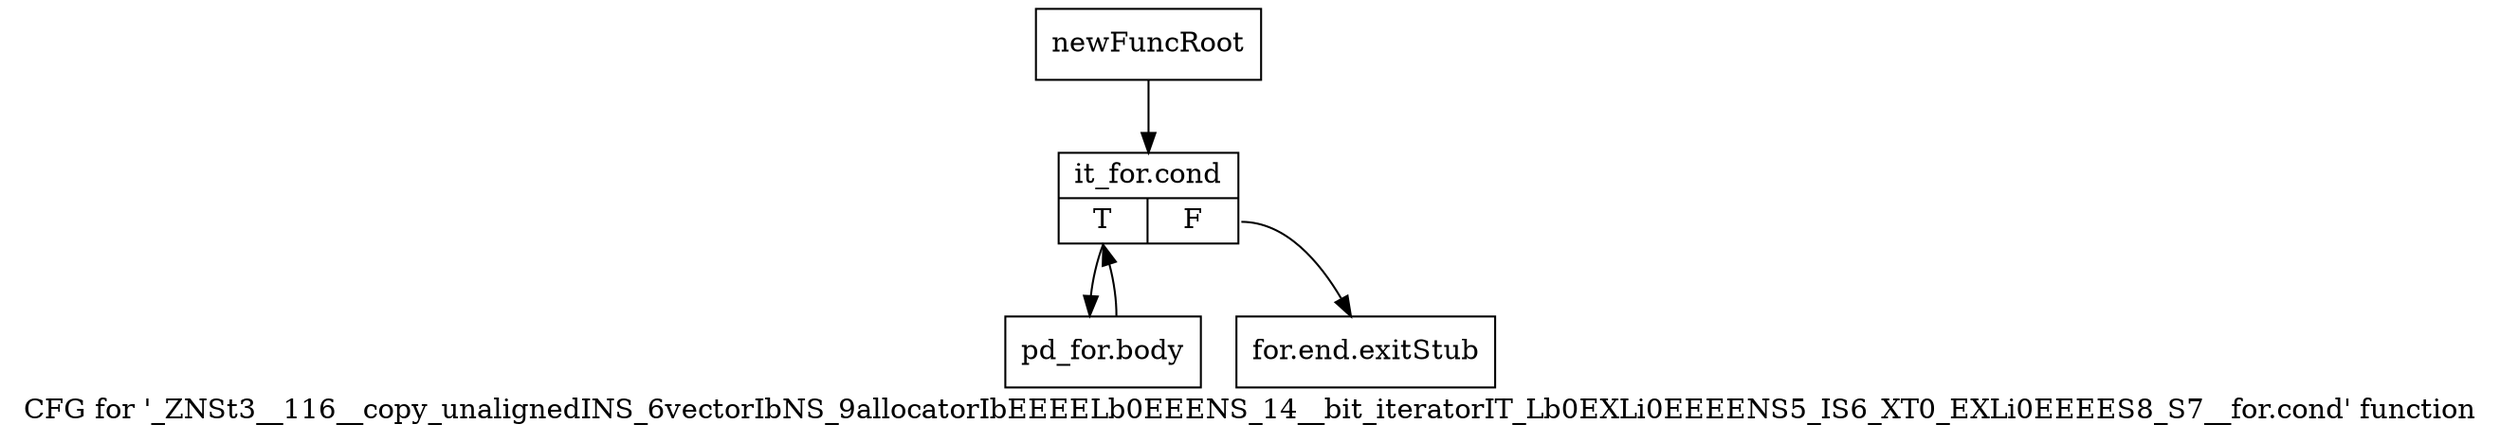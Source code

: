 digraph "CFG for '_ZNSt3__116__copy_unalignedINS_6vectorIbNS_9allocatorIbEEEELb0EEENS_14__bit_iteratorIT_Lb0EXLi0EEEENS5_IS6_XT0_EXLi0EEEES8_S7__for.cond' function" {
	label="CFG for '_ZNSt3__116__copy_unalignedINS_6vectorIbNS_9allocatorIbEEEELb0EEENS_14__bit_iteratorIT_Lb0EXLi0EEEENS5_IS6_XT0_EXLi0EEEES8_S7__for.cond' function";

	Node0x901d730 [shape=record,label="{newFuncRoot}"];
	Node0x901d730 -> Node0x901d7d0;
	Node0x901d780 [shape=record,label="{for.end.exitStub}"];
	Node0x901d7d0 [shape=record,label="{it_for.cond|{<s0>T|<s1>F}}"];
	Node0x901d7d0:s0 -> Node0x901d820;
	Node0x901d7d0:s1 -> Node0x901d780;
	Node0x901d820 [shape=record,label="{pd_for.body}"];
	Node0x901d820 -> Node0x901d7d0;
}
